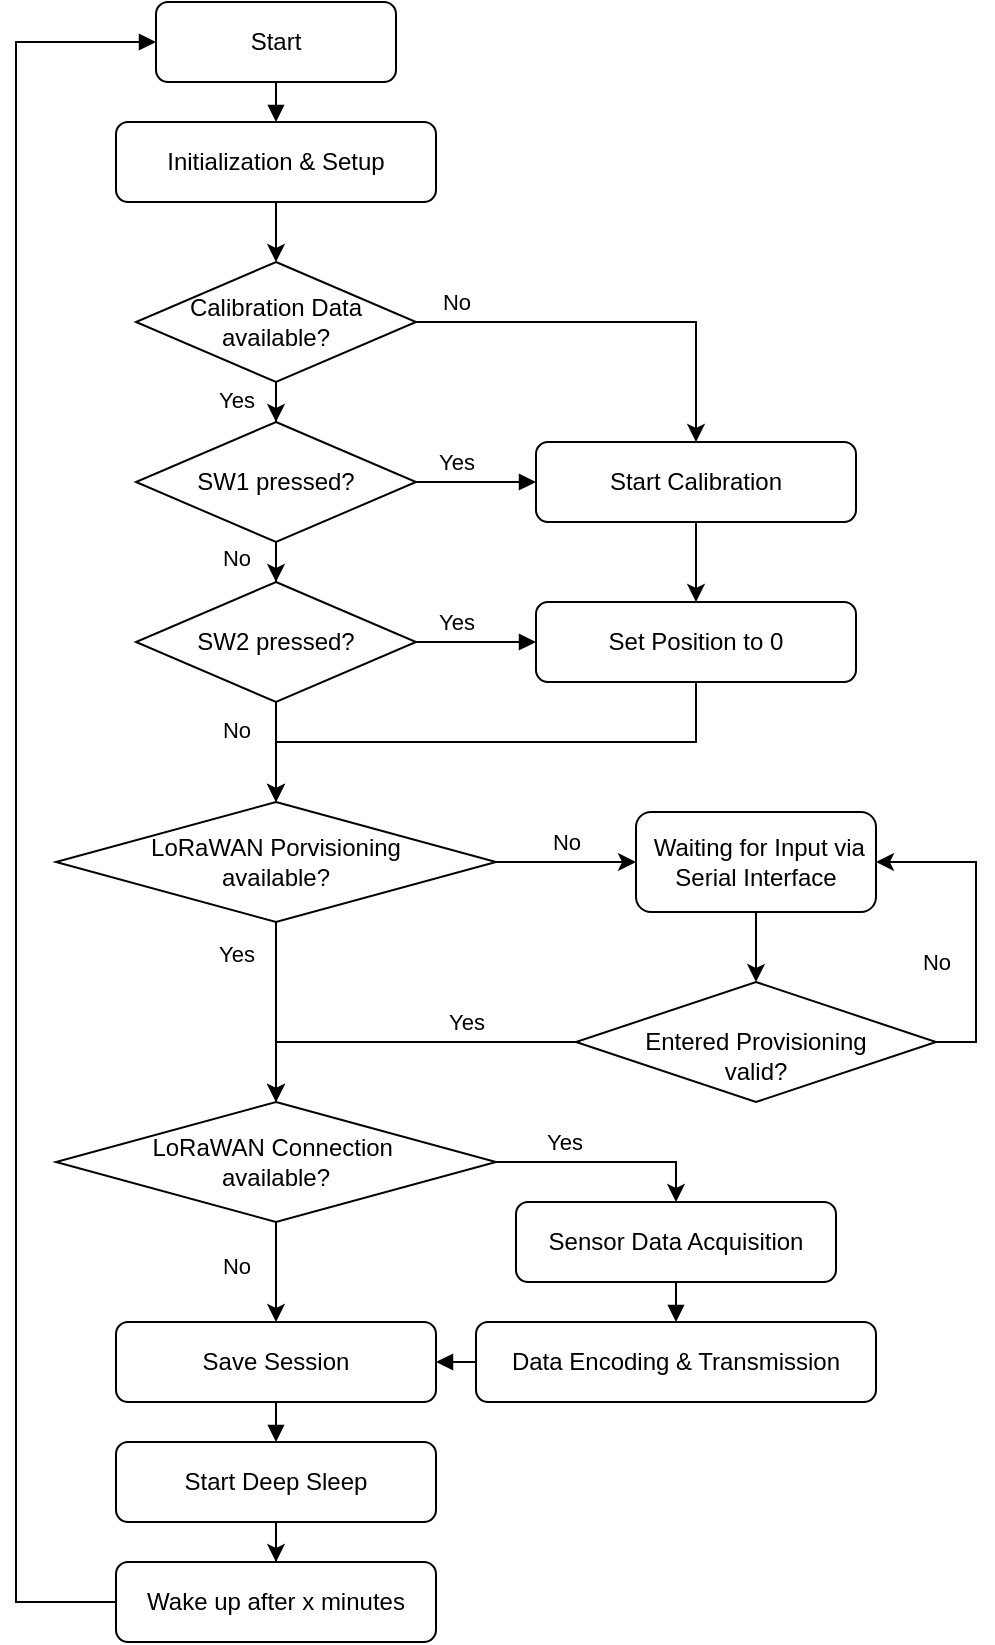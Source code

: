 <mxfile version="26.1.1">
  <diagram id="ProgramFlowWithButtons" name="Ablaufdiagramm">
    <mxGraphModel dx="2060" dy="2358" grid="1" gridSize="10" guides="1" tooltips="1" connect="1" arrows="1" fold="1" page="1" pageScale="1" pageWidth="827" pageHeight="1169" math="0" shadow="0">
      <root>
        <mxCell id="0" />
        <mxCell id="1" parent="0" />
        <mxCell id="start" value="Start" style="rounded=1;whiteSpace=wrap;html=1;fontSize=12;" parent="1" vertex="1">
          <mxGeometry x="210" y="-110" width="120" height="40" as="geometry" />
        </mxCell>
        <mxCell id="_S-OerXBB0hFM4MdhPMw-2" value="" style="edgeStyle=orthogonalEdgeStyle;rounded=0;orthogonalLoop=1;jettySize=auto;html=1;" parent="1" source="_S-OerXBB0hFM4MdhPMw-30" target="checkSW1" edge="1">
          <mxGeometry relative="1" as="geometry" />
        </mxCell>
        <mxCell id="_S-OerXBB0hFM4MdhPMw-32" value="Yes" style="edgeLabel;html=1;align=center;verticalAlign=middle;resizable=0;points=[];" parent="_S-OerXBB0hFM4MdhPMw-2" vertex="1" connectable="0">
          <mxGeometry x="0.628" relative="1" as="geometry">
            <mxPoint x="-20" as="offset" />
          </mxGeometry>
        </mxCell>
        <mxCell id="init" value="Initialization &amp;amp; Setup" style="rounded=1;whiteSpace=wrap;html=1;fontSize=12;" parent="1" vertex="1">
          <mxGeometry x="190" y="-50" width="160" height="40" as="geometry" />
        </mxCell>
        <mxCell id="_S-OerXBB0hFM4MdhPMw-26" value="" style="edgeStyle=orthogonalEdgeStyle;rounded=0;orthogonalLoop=1;jettySize=auto;html=1;" parent="1" source="checkSW1" target="checkSW2" edge="1">
          <mxGeometry relative="1" as="geometry" />
        </mxCell>
        <mxCell id="_S-OerXBB0hFM4MdhPMw-27" value="No" style="edgeLabel;html=1;align=center;verticalAlign=middle;resizable=0;points=[];" parent="_S-OerXBB0hFM4MdhPMw-26" vertex="1" connectable="0">
          <mxGeometry x="0.586" relative="1" as="geometry">
            <mxPoint x="-20" as="offset" />
          </mxGeometry>
        </mxCell>
        <mxCell id="checkSW1" value="SW1 pressed?" style="rhombus;whiteSpace=wrap;html=1;fontSize=12;align=center;" parent="1" vertex="1">
          <mxGeometry x="200" y="100" width="140" height="60" as="geometry" />
        </mxCell>
        <mxCell id="_S-OerXBB0hFM4MdhPMw-28" value="" style="edgeStyle=orthogonalEdgeStyle;rounded=0;orthogonalLoop=1;jettySize=auto;html=1;" parent="1" source="checkSW2" target="_S-OerXBB0hFM4MdhPMw-15" edge="1">
          <mxGeometry relative="1" as="geometry" />
        </mxCell>
        <mxCell id="_S-OerXBB0hFM4MdhPMw-29" value="No" style="edgeLabel;html=1;align=center;verticalAlign=middle;resizable=0;points=[];" parent="_S-OerXBB0hFM4MdhPMw-28" vertex="1" connectable="0">
          <mxGeometry x="-0.454" y="1" relative="1" as="geometry">
            <mxPoint x="-21" as="offset" />
          </mxGeometry>
        </mxCell>
        <mxCell id="checkSW2" value="SW2&amp;nbsp;pressed?" style="rhombus;whiteSpace=wrap;html=1;fontSize=12;align=center;" parent="1" vertex="1">
          <mxGeometry x="200" y="180" width="140" height="60" as="geometry" />
        </mxCell>
        <mxCell id="_S-OerXBB0hFM4MdhPMw-24" value="" style="edgeStyle=orthogonalEdgeStyle;rounded=0;orthogonalLoop=1;jettySize=auto;html=1;" parent="1" source="resetZero" target="calibration" edge="1">
          <mxGeometry relative="1" as="geometry" />
        </mxCell>
        <mxCell id="resetZero" value="Start Calibration" style="rounded=1;whiteSpace=wrap;html=1;fontSize=12;" parent="1" vertex="1">
          <mxGeometry x="400" y="110" width="160" height="40" as="geometry" />
        </mxCell>
        <mxCell id="calibration" value="Set Position to 0" style="rounded=1;whiteSpace=wrap;html=1;fontSize=12;" parent="1" vertex="1">
          <mxGeometry x="400" y="190" width="160" height="40" as="geometry" />
        </mxCell>
        <mxCell id="dataTransmit" value="Data Encoding &amp;amp; Transmission" style="rounded=1;whiteSpace=wrap;html=1;fontSize=12;" parent="1" vertex="1">
          <mxGeometry x="370" y="550" width="200" height="40" as="geometry" />
        </mxCell>
        <mxCell id="sleep" value="Save Session" style="rounded=1;whiteSpace=wrap;html=1;fontSize=12;" parent="1" vertex="1">
          <mxGeometry x="190" y="550" width="160" height="40" as="geometry" />
        </mxCell>
        <mxCell id="_S-OerXBB0hFM4MdhPMw-63" value="" style="edgeStyle=orthogonalEdgeStyle;rounded=0;orthogonalLoop=1;jettySize=auto;html=1;" parent="1" source="loop" target="_S-OerXBB0hFM4MdhPMw-62" edge="1">
          <mxGeometry relative="1" as="geometry" />
        </mxCell>
        <mxCell id="loop" value="Start Deep Sleep" style="rounded=1;whiteSpace=wrap;html=1;fontSize=12;" parent="1" vertex="1">
          <mxGeometry x="190" y="610" width="160" height="40" as="geometry" />
        </mxCell>
        <mxCell id="e1" style="edgeStyle=orthogonalEdgeStyle;rounded=0;html=1;endArrow=block;" parent="1" source="start" target="init" edge="1">
          <mxGeometry relative="1" as="geometry" />
        </mxCell>
        <mxCell id="e4" style="edgeStyle=orthogonalEdgeStyle;rounded=0;html=1;endArrow=block;" parent="1" source="checkSW1" target="resetZero" edge="1">
          <mxGeometry relative="1" as="geometry" />
        </mxCell>
        <mxCell id="_S-OerXBB0hFM4MdhPMw-8" value="Yes" style="edgeLabel;html=1;align=center;verticalAlign=middle;resizable=0;points=[];" parent="e4" vertex="1" connectable="0">
          <mxGeometry x="-0.133" y="-2" relative="1" as="geometry">
            <mxPoint x="-6" y="-12" as="offset" />
          </mxGeometry>
        </mxCell>
        <mxCell id="e5" style="edgeStyle=orthogonalEdgeStyle;rounded=0;html=1;endArrow=block;" parent="1" source="checkSW2" target="calibration" edge="1">
          <mxGeometry relative="1" as="geometry" />
        </mxCell>
        <mxCell id="_S-OerXBB0hFM4MdhPMw-7" value="Yes" style="edgeLabel;html=1;align=center;verticalAlign=middle;resizable=0;points=[];" parent="e5" vertex="1" connectable="0">
          <mxGeometry x="-0.324" y="2" relative="1" as="geometry">
            <mxPoint x="-1" y="-8" as="offset" />
          </mxGeometry>
        </mxCell>
        <mxCell id="e9" style="edgeStyle=orthogonalEdgeStyle;rounded=0;html=1;endArrow=block;exitX=0.5;exitY=1;exitDx=0;exitDy=0;" parent="1" source="_S-OerXBB0hFM4MdhPMw-14" target="dataTransmit" edge="1">
          <mxGeometry relative="1" as="geometry">
            <mxPoint x="510" y="535" as="sourcePoint" />
          </mxGeometry>
        </mxCell>
        <mxCell id="e10" style="edgeStyle=orthogonalEdgeStyle;rounded=0;html=1;endArrow=block;" parent="1" source="dataTransmit" target="sleep" edge="1">
          <mxGeometry relative="1" as="geometry" />
        </mxCell>
        <mxCell id="e11" style="edgeStyle=orthogonalEdgeStyle;rounded=0;html=1;endArrow=block;" parent="1" source="sleep" target="loop" edge="1">
          <mxGeometry relative="1" as="geometry" />
        </mxCell>
        <mxCell id="e12" style="edgeStyle=orthogonalEdgeStyle;rounded=0;html=1;endArrow=block;entryX=0;entryY=0.5;entryDx=0;entryDy=0;exitX=0;exitY=0.5;exitDx=0;exitDy=0;" parent="1" source="_S-OerXBB0hFM4MdhPMw-62" target="start" edge="1">
          <mxGeometry relative="1" as="geometry">
            <mxPoint x="29.97" y="550" as="sourcePoint" />
            <mxPoint x="39.97" y="30" as="targetPoint" />
            <Array as="points">
              <mxPoint x="140" y="690" />
              <mxPoint x="140" y="-90" />
            </Array>
          </mxGeometry>
        </mxCell>
        <mxCell id="_S-OerXBB0hFM4MdhPMw-14" value="Sensor Data Acquisition" style="rounded=1;whiteSpace=wrap;html=1;fontSize=12;" parent="1" vertex="1">
          <mxGeometry x="390" y="490" width="160" height="40" as="geometry" />
        </mxCell>
        <mxCell id="_S-OerXBB0hFM4MdhPMw-47" value="" style="edgeStyle=orthogonalEdgeStyle;rounded=0;orthogonalLoop=1;jettySize=auto;html=1;" parent="1" source="_S-OerXBB0hFM4MdhPMw-15" target="_S-OerXBB0hFM4MdhPMw-46" edge="1">
          <mxGeometry relative="1" as="geometry" />
        </mxCell>
        <mxCell id="_S-OerXBB0hFM4MdhPMw-48" value="No" style="edgeLabel;html=1;align=center;verticalAlign=middle;resizable=0;points=[];" parent="_S-OerXBB0hFM4MdhPMw-47" vertex="1" connectable="0">
          <mxGeometry x="-0.163" y="-2" relative="1" as="geometry">
            <mxPoint x="5" y="-12" as="offset" />
          </mxGeometry>
        </mxCell>
        <mxCell id="_S-OerXBB0hFM4MdhPMw-15" value="LoRaWAN Porvisioning&lt;div&gt;available?&lt;/div&gt;" style="rhombus;whiteSpace=wrap;html=1;fontSize=12;align=center;" parent="1" vertex="1">
          <mxGeometry x="160" y="290" width="220" height="60" as="geometry" />
        </mxCell>
        <mxCell id="_S-OerXBB0hFM4MdhPMw-18" value="" style="endArrow=classic;html=1;rounded=0;exitX=0.5;exitY=1;exitDx=0;exitDy=0;entryX=0.5;entryY=0;entryDx=0;entryDy=0;" parent="1" source="_S-OerXBB0hFM4MdhPMw-39" target="sleep" edge="1">
          <mxGeometry width="50" height="50" relative="1" as="geometry">
            <mxPoint x="260" y="435" as="sourcePoint" />
            <mxPoint x="310" y="385" as="targetPoint" />
          </mxGeometry>
        </mxCell>
        <mxCell id="_S-OerXBB0hFM4MdhPMw-58" value="No" style="edgeLabel;html=1;align=center;verticalAlign=middle;resizable=0;points=[];" parent="_S-OerXBB0hFM4MdhPMw-18" vertex="1" connectable="0">
          <mxGeometry x="-0.143" y="-1" relative="1" as="geometry">
            <mxPoint x="-19" as="offset" />
          </mxGeometry>
        </mxCell>
        <mxCell id="_S-OerXBB0hFM4MdhPMw-25" style="edgeStyle=orthogonalEdgeStyle;rounded=0;orthogonalLoop=1;jettySize=auto;html=1;entryX=0.5;entryY=0;entryDx=0;entryDy=0;" parent="1" source="calibration" target="_S-OerXBB0hFM4MdhPMw-15" edge="1">
          <mxGeometry relative="1" as="geometry">
            <Array as="points">
              <mxPoint x="480" y="260" />
              <mxPoint x="270" y="260" />
            </Array>
          </mxGeometry>
        </mxCell>
        <mxCell id="_S-OerXBB0hFM4MdhPMw-31" value="" style="edgeStyle=orthogonalEdgeStyle;rounded=0;orthogonalLoop=1;jettySize=auto;html=1;" parent="1" source="init" target="_S-OerXBB0hFM4MdhPMw-30" edge="1">
          <mxGeometry relative="1" as="geometry">
            <mxPoint x="270" as="sourcePoint" />
            <mxPoint x="270" y="100" as="targetPoint" />
          </mxGeometry>
        </mxCell>
        <mxCell id="_S-OerXBB0hFM4MdhPMw-33" style="edgeStyle=orthogonalEdgeStyle;rounded=0;orthogonalLoop=1;jettySize=auto;html=1;" parent="1" source="_S-OerXBB0hFM4MdhPMw-30" target="resetZero" edge="1">
          <mxGeometry relative="1" as="geometry" />
        </mxCell>
        <mxCell id="_S-OerXBB0hFM4MdhPMw-34" value="No" style="edgeLabel;html=1;align=center;verticalAlign=middle;resizable=0;points=[];" parent="_S-OerXBB0hFM4MdhPMw-33" vertex="1" connectable="0">
          <mxGeometry x="-0.593" y="-1" relative="1" as="geometry">
            <mxPoint x="-21" y="-11" as="offset" />
          </mxGeometry>
        </mxCell>
        <mxCell id="_S-OerXBB0hFM4MdhPMw-30" value="Calibration Data available?" style="rhombus;whiteSpace=wrap;html=1;fontSize=12;align=center;" parent="1" vertex="1">
          <mxGeometry x="200" y="20" width="140" height="60" as="geometry" />
        </mxCell>
        <mxCell id="_S-OerXBB0hFM4MdhPMw-40" value="" style="endArrow=classic;html=1;rounded=0;exitX=0.5;exitY=1;exitDx=0;exitDy=0;entryX=0.5;entryY=0;entryDx=0;entryDy=0;" parent="1" source="_S-OerXBB0hFM4MdhPMw-15" target="_S-OerXBB0hFM4MdhPMw-39" edge="1">
          <mxGeometry width="50" height="50" relative="1" as="geometry">
            <mxPoint x="270" y="350" as="sourcePoint" />
            <mxPoint x="270" y="475" as="targetPoint" />
          </mxGeometry>
        </mxCell>
        <mxCell id="_S-OerXBB0hFM4MdhPMw-41" value="Yes" style="edgeLabel;html=1;align=center;verticalAlign=middle;resizable=0;points=[];" parent="_S-OerXBB0hFM4MdhPMw-40" vertex="1" connectable="0">
          <mxGeometry x="-0.111" y="-2" relative="1" as="geometry">
            <mxPoint x="-18" y="-24" as="offset" />
          </mxGeometry>
        </mxCell>
        <mxCell id="_S-OerXBB0hFM4MdhPMw-42" style="edgeStyle=orthogonalEdgeStyle;rounded=0;orthogonalLoop=1;jettySize=auto;html=1;entryX=0.5;entryY=0;entryDx=0;entryDy=0;" parent="1" source="_S-OerXBB0hFM4MdhPMw-39" target="_S-OerXBB0hFM4MdhPMw-14" edge="1">
          <mxGeometry relative="1" as="geometry" />
        </mxCell>
        <mxCell id="_S-OerXBB0hFM4MdhPMw-43" value="Yes" style="edgeLabel;html=1;align=center;verticalAlign=middle;resizable=0;points=[];" parent="_S-OerXBB0hFM4MdhPMw-42" vertex="1" connectable="0">
          <mxGeometry x="-0.598" y="1" relative="1" as="geometry">
            <mxPoint x="12" y="-9" as="offset" />
          </mxGeometry>
        </mxCell>
        <mxCell id="_S-OerXBB0hFM4MdhPMw-39" value="LoRaWAN Connection&amp;nbsp;&lt;div&gt;available?&lt;/div&gt;" style="rhombus;whiteSpace=wrap;html=1;fontSize=12;align=center;" parent="1" vertex="1">
          <mxGeometry x="160" y="440" width="220" height="60" as="geometry" />
        </mxCell>
        <mxCell id="_S-OerXBB0hFM4MdhPMw-46" value="&amp;nbsp;Waiting for Input via Serial Interface" style="rounded=1;whiteSpace=wrap;html=1;" parent="1" vertex="1">
          <mxGeometry x="450" y="295" width="120" height="50" as="geometry" />
        </mxCell>
        <mxCell id="_S-OerXBB0hFM4MdhPMw-52" value="" style="edgeStyle=orthogonalEdgeStyle;rounded=0;orthogonalLoop=1;jettySize=auto;html=1;exitX=0.5;exitY=0;exitDx=0;exitDy=0;entryX=0.5;entryY=1;entryDx=0;entryDy=0;endArrow=none;endFill=0;startArrow=classic;startFill=1;" parent="1" source="_S-OerXBB0hFM4MdhPMw-51" target="_S-OerXBB0hFM4MdhPMw-46" edge="1">
          <mxGeometry relative="1" as="geometry">
            <Array as="points">
              <mxPoint x="510" y="370" />
              <mxPoint x="510" y="370" />
            </Array>
          </mxGeometry>
        </mxCell>
        <mxCell id="_S-OerXBB0hFM4MdhPMw-56" style="edgeStyle=orthogonalEdgeStyle;rounded=0;orthogonalLoop=1;jettySize=auto;html=1;entryX=1;entryY=0.5;entryDx=0;entryDy=0;exitX=1;exitY=0.5;exitDx=0;exitDy=0;" parent="1" source="_S-OerXBB0hFM4MdhPMw-51" target="_S-OerXBB0hFM4MdhPMw-46" edge="1">
          <mxGeometry relative="1" as="geometry" />
        </mxCell>
        <mxCell id="_S-OerXBB0hFM4MdhPMw-57" value="No" style="edgeLabel;html=1;align=center;verticalAlign=middle;resizable=0;points=[];" parent="_S-OerXBB0hFM4MdhPMw-56" vertex="1" connectable="0">
          <mxGeometry x="-0.36" relative="1" as="geometry">
            <mxPoint x="-20" y="-9" as="offset" />
          </mxGeometry>
        </mxCell>
        <mxCell id="_S-OerXBB0hFM4MdhPMw-60" style="edgeStyle=orthogonalEdgeStyle;rounded=0;orthogonalLoop=1;jettySize=auto;html=1;entryX=0.5;entryY=0;entryDx=0;entryDy=0;" parent="1" source="_S-OerXBB0hFM4MdhPMw-51" target="_S-OerXBB0hFM4MdhPMw-39" edge="1">
          <mxGeometry relative="1" as="geometry" />
        </mxCell>
        <mxCell id="_S-OerXBB0hFM4MdhPMw-61" value="Yes" style="edgeLabel;html=1;align=center;verticalAlign=middle;resizable=0;points=[];" parent="_S-OerXBB0hFM4MdhPMw-60" vertex="1" connectable="0">
          <mxGeometry x="-0.002" y="-1" relative="1" as="geometry">
            <mxPoint x="35" y="-9" as="offset" />
          </mxGeometry>
        </mxCell>
        <mxCell id="_S-OerXBB0hFM4MdhPMw-51" value="&lt;div&gt;&lt;br&gt;&lt;/div&gt;Entered Provisioning&lt;div&gt;v&lt;span style=&quot;background-color: transparent; color: light-dark(rgb(0, 0, 0), rgb(255, 255, 255));&quot;&gt;alid?&lt;/span&gt;&lt;/div&gt;" style="rhombus;whiteSpace=wrap;html=1;fontSize=12;align=center;" parent="1" vertex="1">
          <mxGeometry x="420" y="380" width="180" height="60" as="geometry" />
        </mxCell>
        <mxCell id="_S-OerXBB0hFM4MdhPMw-62" value="Wake up after x minutes" style="whiteSpace=wrap;html=1;rounded=1;" parent="1" vertex="1">
          <mxGeometry x="190" y="670" width="160" height="40" as="geometry" />
        </mxCell>
      </root>
    </mxGraphModel>
  </diagram>
</mxfile>
